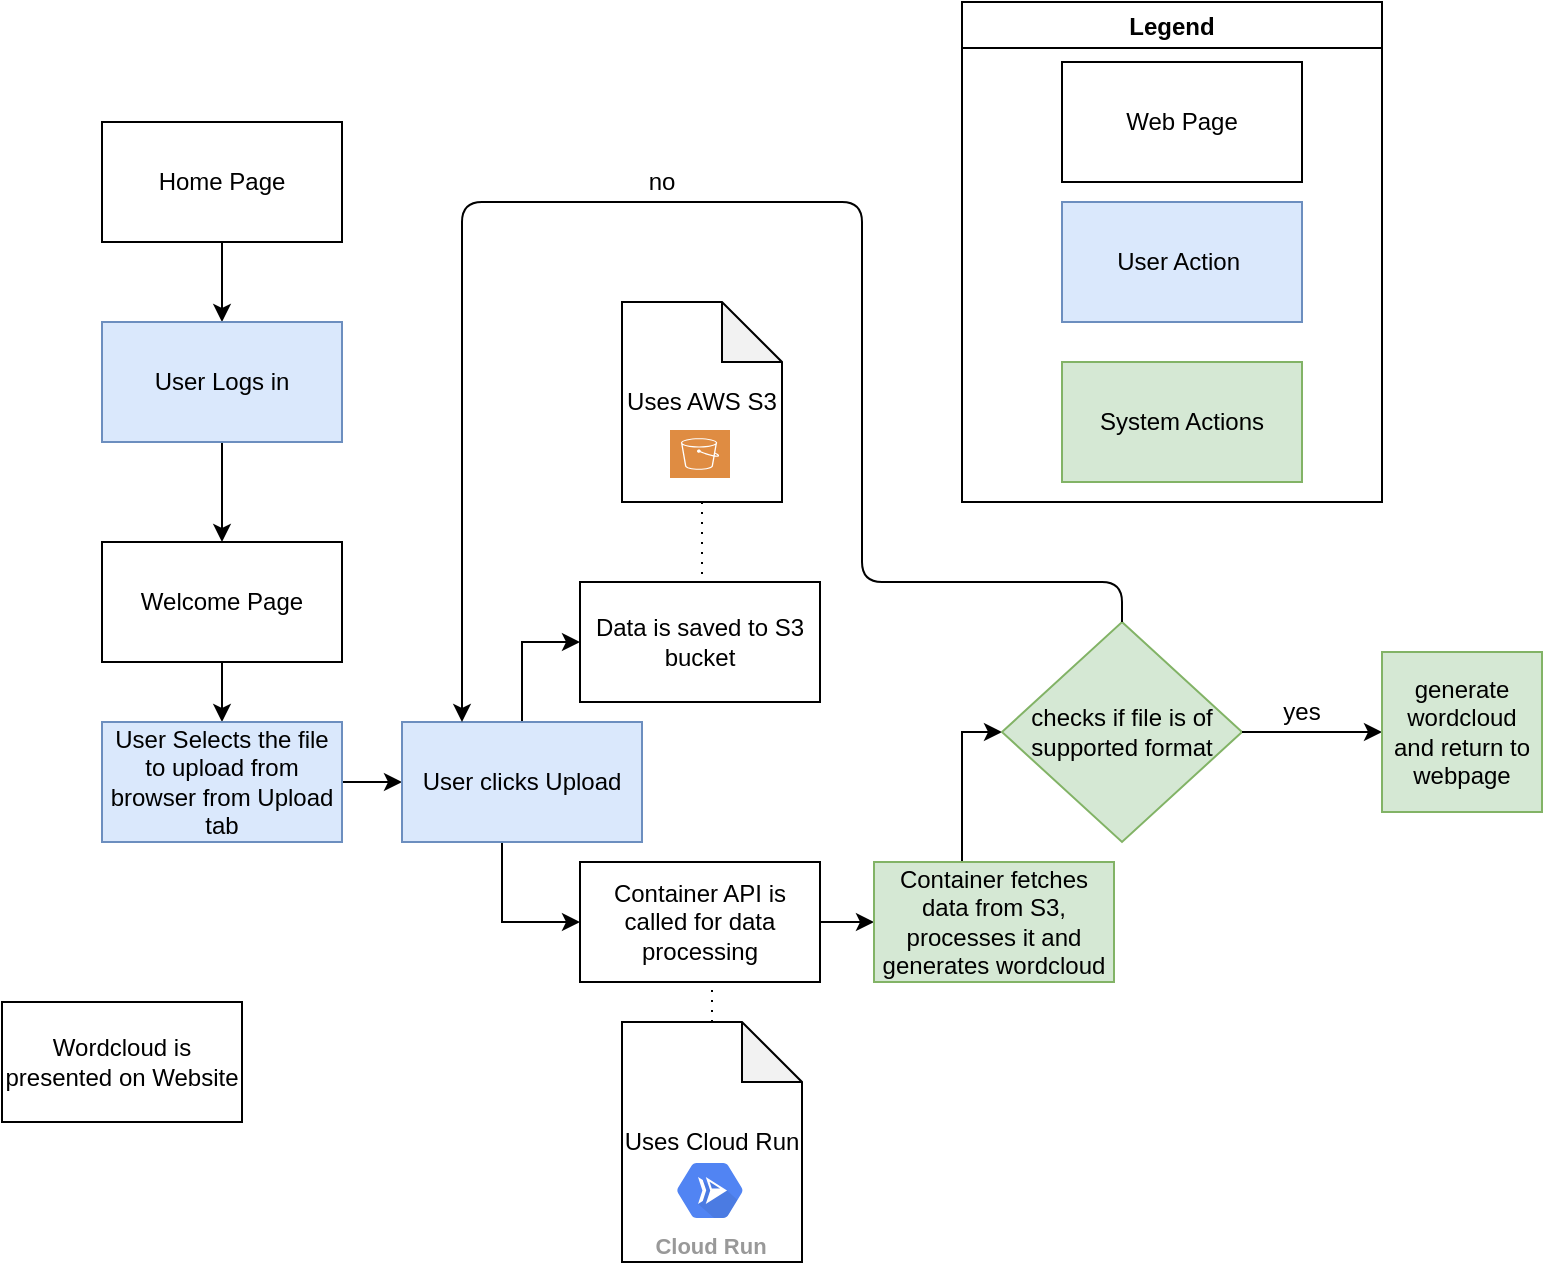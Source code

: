 <mxfile version="13.3.9" type="device"><diagram id="-uY8ORCGU5NZoAsgqFBR" name="Page-1"><mxGraphModel dx="868" dy="520" grid="1" gridSize="10" guides="1" tooltips="1" connect="1" arrows="1" fold="1" page="1" pageScale="1" pageWidth="850" pageHeight="1100" math="0" shadow="0"><root><mxCell id="0"/><mxCell id="1" parent="0"/><mxCell id="UImqx5HM29libAQ-otXr-9" value="" style="edgeStyle=orthogonalEdgeStyle;rounded=0;orthogonalLoop=1;jettySize=auto;html=1;" edge="1" parent="1" source="UImqx5HM29libAQ-otXr-1" target="UImqx5HM29libAQ-otXr-2"><mxGeometry relative="1" as="geometry"/></mxCell><mxCell id="UImqx5HM29libAQ-otXr-1" value="Home Page" style="rounded=0;whiteSpace=wrap;html=1;" vertex="1" parent="1"><mxGeometry x="120" y="100" width="120" height="60" as="geometry"/></mxCell><mxCell id="UImqx5HM29libAQ-otXr-10" value="" style="edgeStyle=orthogonalEdgeStyle;rounded=0;orthogonalLoop=1;jettySize=auto;html=1;" edge="1" parent="1" source="UImqx5HM29libAQ-otXr-2" target="UImqx5HM29libAQ-otXr-3"><mxGeometry relative="1" as="geometry"/></mxCell><mxCell id="UImqx5HM29libAQ-otXr-2" value="User Logs in" style="rounded=0;whiteSpace=wrap;html=1;fillColor=#dae8fc;strokeColor=#6c8ebf;" vertex="1" parent="1"><mxGeometry x="120" y="200" width="120" height="60" as="geometry"/></mxCell><mxCell id="UImqx5HM29libAQ-otXr-11" value="" style="edgeStyle=orthogonalEdgeStyle;rounded=0;orthogonalLoop=1;jettySize=auto;html=1;" edge="1" parent="1" source="UImqx5HM29libAQ-otXr-3" target="UImqx5HM29libAQ-otXr-5"><mxGeometry relative="1" as="geometry"/></mxCell><mxCell id="UImqx5HM29libAQ-otXr-3" value="Welcome Page" style="rounded=0;whiteSpace=wrap;html=1;" vertex="1" parent="1"><mxGeometry x="120" y="310" width="120" height="60" as="geometry"/></mxCell><mxCell id="UImqx5HM29libAQ-otXr-12" value="" style="edgeStyle=orthogonalEdgeStyle;rounded=0;orthogonalLoop=1;jettySize=auto;html=1;" edge="1" parent="1" source="UImqx5HM29libAQ-otXr-5" target="UImqx5HM29libAQ-otXr-6"><mxGeometry relative="1" as="geometry"/></mxCell><mxCell id="UImqx5HM29libAQ-otXr-5" value="User Selects the file to upload from browser from Upload tab" style="rounded=0;whiteSpace=wrap;html=1;fillColor=#dae8fc;strokeColor=#6c8ebf;" vertex="1" parent="1"><mxGeometry x="120" y="400" width="120" height="60" as="geometry"/></mxCell><mxCell id="UImqx5HM29libAQ-otXr-15" style="edgeStyle=orthogonalEdgeStyle;rounded=0;orthogonalLoop=1;jettySize=auto;html=1;entryX=0;entryY=0.5;entryDx=0;entryDy=0;" edge="1" parent="1" source="UImqx5HM29libAQ-otXr-6" target="UImqx5HM29libAQ-otXr-7"><mxGeometry relative="1" as="geometry"><Array as="points"><mxPoint x="320" y="500"/></Array></mxGeometry></mxCell><mxCell id="UImqx5HM29libAQ-otXr-16" style="edgeStyle=orthogonalEdgeStyle;rounded=0;orthogonalLoop=1;jettySize=auto;html=1;entryX=0;entryY=0.5;entryDx=0;entryDy=0;" edge="1" parent="1" source="UImqx5HM29libAQ-otXr-6" target="UImqx5HM29libAQ-otXr-8"><mxGeometry relative="1" as="geometry"><Array as="points"><mxPoint x="330" y="360"/></Array></mxGeometry></mxCell><mxCell id="UImqx5HM29libAQ-otXr-6" value="User clicks Upload" style="rounded=0;whiteSpace=wrap;html=1;fillColor=#dae8fc;strokeColor=#6c8ebf;" vertex="1" parent="1"><mxGeometry x="270" y="400" width="120" height="60" as="geometry"/></mxCell><mxCell id="UImqx5HM29libAQ-otXr-18" value="" style="edgeStyle=orthogonalEdgeStyle;rounded=0;orthogonalLoop=1;jettySize=auto;html=1;" edge="1" parent="1" source="UImqx5HM29libAQ-otXr-7" target="UImqx5HM29libAQ-otXr-17"><mxGeometry relative="1" as="geometry"/></mxCell><mxCell id="UImqx5HM29libAQ-otXr-7" value="Container API is called for data processing" style="rounded=0;whiteSpace=wrap;html=1;" vertex="1" parent="1"><mxGeometry x="359" y="470" width="120" height="60" as="geometry"/></mxCell><mxCell id="UImqx5HM29libAQ-otXr-49" value="" style="edgeStyle=orthogonalEdgeStyle;rounded=0;orthogonalLoop=1;jettySize=auto;html=1;endArrow=classic;endFill=1;" edge="1" parent="1" source="UImqx5HM29libAQ-otXr-17" target="UImqx5HM29libAQ-otXr-40"><mxGeometry relative="1" as="geometry"><Array as="points"><mxPoint x="550" y="450"/><mxPoint x="550" y="450"/></Array></mxGeometry></mxCell><mxCell id="UImqx5HM29libAQ-otXr-17" value="Container fetches data from S3, processes it and generates wordcloud" style="rounded=0;whiteSpace=wrap;html=1;fillColor=#d5e8d4;strokeColor=#82b366;" vertex="1" parent="1"><mxGeometry x="506" y="470" width="120" height="60" as="geometry"/></mxCell><mxCell id="UImqx5HM29libAQ-otXr-19" value="Wordcloud is presented on Website" style="rounded=0;whiteSpace=wrap;html=1;" vertex="1" parent="1"><mxGeometry x="70" y="540" width="120" height="60" as="geometry"/></mxCell><mxCell id="UImqx5HM29libAQ-otXr-8" value="Data is saved to S3 bucket" style="rounded=0;whiteSpace=wrap;html=1;" vertex="1" parent="1"><mxGeometry x="359" y="330" width="120" height="60" as="geometry"/></mxCell><mxCell id="UImqx5HM29libAQ-otXr-29" value="" style="edgeStyle=orthogonalEdgeStyle;rounded=0;orthogonalLoop=1;jettySize=auto;html=1;dashed=1;dashPattern=1 4;endArrow=none;endFill=0;" edge="1" parent="1" source="UImqx5HM29libAQ-otXr-26" target="UImqx5HM29libAQ-otXr-8"><mxGeometry relative="1" as="geometry"><Array as="points"><mxPoint x="419" y="290"/><mxPoint x="419" y="290"/></Array></mxGeometry></mxCell><mxCell id="UImqx5HM29libAQ-otXr-26" value="Uses AWS S3" style="shape=note;whiteSpace=wrap;html=1;backgroundOutline=1;darkOpacity=0.05;" vertex="1" parent="1"><mxGeometry x="380" y="190" width="80" height="100" as="geometry"/></mxCell><mxCell id="UImqx5HM29libAQ-otXr-30" value="" style="pointerEvents=1;shadow=0;dashed=0;html=1;strokeColor=none;fillColor=#DF8C42;labelPosition=center;verticalLabelPosition=bottom;verticalAlign=top;align=center;outlineConnect=0;shape=mxgraph.veeam2.aws_s3;" vertex="1" parent="1"><mxGeometry x="404" y="254" width="30" height="24" as="geometry"/></mxCell><mxCell id="UImqx5HM29libAQ-otXr-34" value="" style="edgeStyle=orthogonalEdgeStyle;rounded=0;orthogonalLoop=1;jettySize=auto;html=1;dashed=1;dashPattern=1 4;endArrow=none;endFill=0;" edge="1" parent="1" source="UImqx5HM29libAQ-otXr-31" target="UImqx5HM29libAQ-otXr-7"><mxGeometry relative="1" as="geometry"/></mxCell><mxCell id="UImqx5HM29libAQ-otXr-31" value="Uses Cloud Run" style="shape=note;whiteSpace=wrap;html=1;backgroundOutline=1;darkOpacity=0.05;" vertex="1" parent="1"><mxGeometry x="380" y="550" width="90" height="120" as="geometry"/></mxCell><mxCell id="UImqx5HM29libAQ-otXr-33" value="Cloud Run" style="html=1;fillColor=#5184F3;strokeColor=none;verticalAlign=top;labelPosition=center;verticalLabelPosition=bottom;align=center;spacingTop=-6;fontSize=11;fontStyle=1;fontColor=#999999;shape=mxgraph.gcp2.hexIcon;prIcon=cloud_run" vertex="1" parent="1"><mxGeometry x="399" y="614" width="50" height="40.5" as="geometry"/></mxCell><mxCell id="UImqx5HM29libAQ-otXr-35" value="" style="group" vertex="1" connectable="0" parent="1"><mxGeometry x="550" y="40" width="210" height="250" as="geometry"/></mxCell><mxCell id="UImqx5HM29libAQ-otXr-36" value="System Actions" style="rounded=0;whiteSpace=wrap;html=1;fillColor=#d5e8d4;strokeColor=#82b366;" vertex="1" parent="UImqx5HM29libAQ-otXr-35"><mxGeometry x="50" y="180" width="120" height="60" as="geometry"/></mxCell><mxCell id="UImqx5HM29libAQ-otXr-37" value="User Action&amp;nbsp;" style="rounded=0;whiteSpace=wrap;html=1;fillColor=#dae8fc;strokeColor=#6c8ebf;" vertex="1" parent="UImqx5HM29libAQ-otXr-35"><mxGeometry x="50" y="100" width="120" height="60" as="geometry"/></mxCell><mxCell id="UImqx5HM29libAQ-otXr-38" value="Web Page" style="rounded=0;whiteSpace=wrap;html=1;" vertex="1" parent="UImqx5HM29libAQ-otXr-35"><mxGeometry x="50" y="30" width="120" height="60" as="geometry"/></mxCell><mxCell id="UImqx5HM29libAQ-otXr-39" value="Legend" style="swimlane;" vertex="1" parent="UImqx5HM29libAQ-otXr-35"><mxGeometry width="210" height="250" as="geometry"/></mxCell><mxCell id="UImqx5HM29libAQ-otXr-40" value="checks if file is of supported format" style="rhombus;whiteSpace=wrap;html=1;fillColor=#d5e8d4;strokeColor=#82b366;" vertex="1" parent="1"><mxGeometry x="570" y="350" width="120" height="110" as="geometry"/></mxCell><mxCell id="UImqx5HM29libAQ-otXr-46" value="" style="endArrow=classic;html=1;exitX=1;exitY=0.5;exitDx=0;exitDy=0;entryX=0;entryY=0.5;entryDx=0;entryDy=0;" edge="1" parent="1" source="UImqx5HM29libAQ-otXr-40" target="UImqx5HM29libAQ-otXr-47"><mxGeometry width="50" height="50" relative="1" as="geometry"><mxPoint x="750" y="460" as="sourcePoint"/><mxPoint x="750" y="405" as="targetPoint"/></mxGeometry></mxCell><mxCell id="UImqx5HM29libAQ-otXr-47" value="generate wordcloud and return to webpage" style="whiteSpace=wrap;html=1;aspect=fixed;fillColor=#d5e8d4;strokeColor=#82b366;" vertex="1" parent="1"><mxGeometry x="760" y="365" width="80" height="80" as="geometry"/></mxCell><mxCell id="UImqx5HM29libAQ-otXr-53" value="yes" style="text;html=1;strokeColor=none;fillColor=none;align=center;verticalAlign=middle;whiteSpace=wrap;rounded=0;" vertex="1" parent="1"><mxGeometry x="700" y="385" width="40" height="20" as="geometry"/></mxCell><mxCell id="UImqx5HM29libAQ-otXr-60" value="" style="endArrow=classic;html=1;entryX=0.25;entryY=0;entryDx=0;entryDy=0;exitX=0.5;exitY=0;exitDx=0;exitDy=0;" edge="1" parent="1" source="UImqx5HM29libAQ-otXr-40" target="UImqx5HM29libAQ-otXr-6"><mxGeometry width="50" height="50" relative="1" as="geometry"><mxPoint x="630" y="330" as="sourcePoint"/><mxPoint x="570" y="300" as="targetPoint"/><Array as="points"><mxPoint x="630" y="330"/><mxPoint x="500" y="330"/><mxPoint x="500" y="140"/><mxPoint x="300" y="140"/></Array></mxGeometry></mxCell><mxCell id="UImqx5HM29libAQ-otXr-61" value="no" style="text;html=1;strokeColor=none;fillColor=none;align=center;verticalAlign=middle;whiteSpace=wrap;rounded=0;" vertex="1" parent="1"><mxGeometry x="380" y="120" width="40" height="20" as="geometry"/></mxCell></root></mxGraphModel></diagram></mxfile>